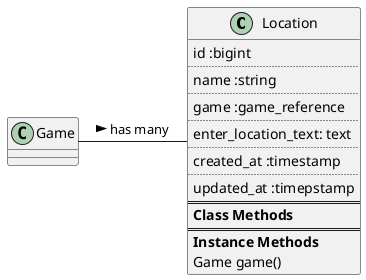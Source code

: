 @startuml

class Location {
    id :bigint
    ..
    name :string
    ..
    game :game_reference
    ..
    enter_location_text: text
    ..
    created_at :timestamp
    ..
    updated_at :timepstamp
    ==
    **Class Methods**
    ==
    **Instance Methods**
    Game game()
}

class Game

Game - Location : has many >
@enduml
